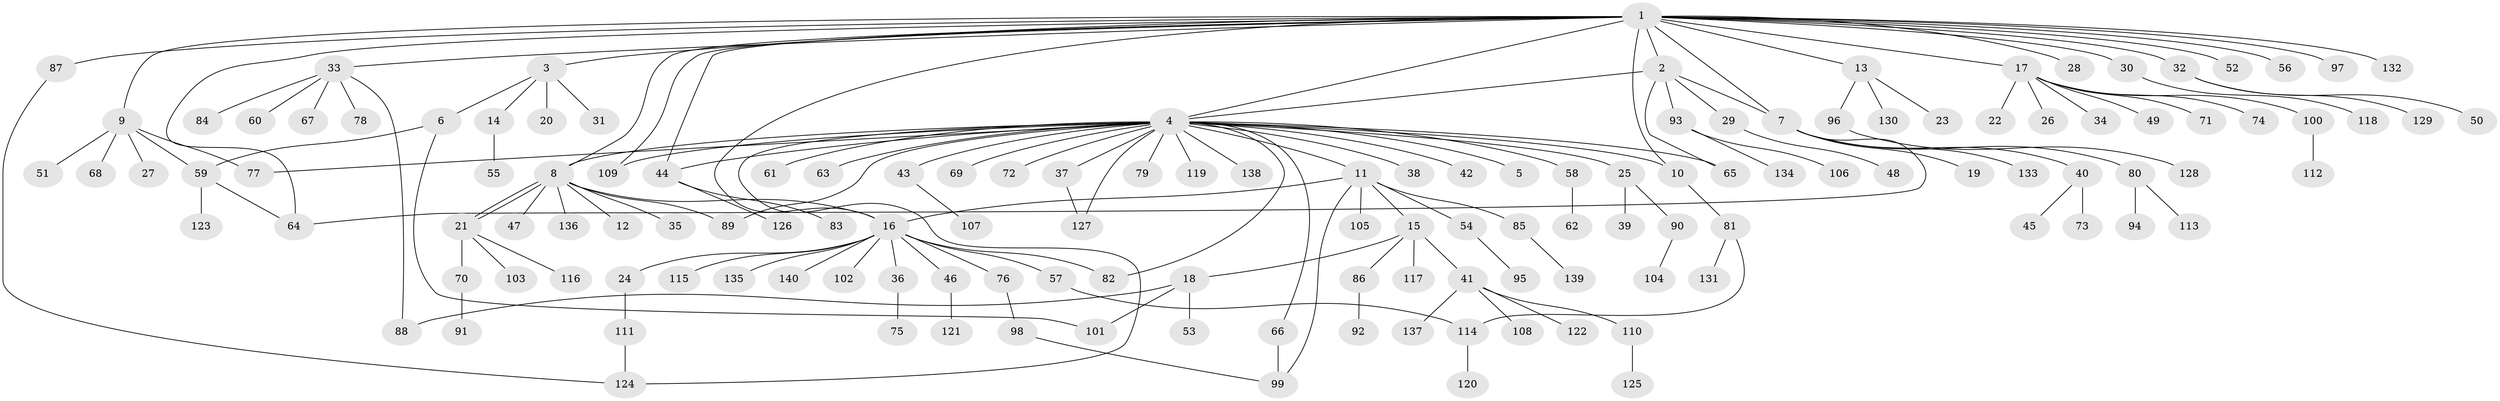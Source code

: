 // Generated by graph-tools (version 1.1) at 2025/26/03/09/25 03:26:09]
// undirected, 140 vertices, 163 edges
graph export_dot {
graph [start="1"]
  node [color=gray90,style=filled];
  1;
  2;
  3;
  4;
  5;
  6;
  7;
  8;
  9;
  10;
  11;
  12;
  13;
  14;
  15;
  16;
  17;
  18;
  19;
  20;
  21;
  22;
  23;
  24;
  25;
  26;
  27;
  28;
  29;
  30;
  31;
  32;
  33;
  34;
  35;
  36;
  37;
  38;
  39;
  40;
  41;
  42;
  43;
  44;
  45;
  46;
  47;
  48;
  49;
  50;
  51;
  52;
  53;
  54;
  55;
  56;
  57;
  58;
  59;
  60;
  61;
  62;
  63;
  64;
  65;
  66;
  67;
  68;
  69;
  70;
  71;
  72;
  73;
  74;
  75;
  76;
  77;
  78;
  79;
  80;
  81;
  82;
  83;
  84;
  85;
  86;
  87;
  88;
  89;
  90;
  91;
  92;
  93;
  94;
  95;
  96;
  97;
  98;
  99;
  100;
  101;
  102;
  103;
  104;
  105;
  106;
  107;
  108;
  109;
  110;
  111;
  112;
  113;
  114;
  115;
  116;
  117;
  118;
  119;
  120;
  121;
  122;
  123;
  124;
  125;
  126;
  127;
  128;
  129;
  130;
  131;
  132;
  133;
  134;
  135;
  136;
  137;
  138;
  139;
  140;
  1 -- 2;
  1 -- 3;
  1 -- 4;
  1 -- 7;
  1 -- 8;
  1 -- 9;
  1 -- 10;
  1 -- 13;
  1 -- 16;
  1 -- 17;
  1 -- 28;
  1 -- 30;
  1 -- 32;
  1 -- 33;
  1 -- 44;
  1 -- 52;
  1 -- 56;
  1 -- 64;
  1 -- 87;
  1 -- 97;
  1 -- 109;
  1 -- 132;
  2 -- 4;
  2 -- 7;
  2 -- 29;
  2 -- 65;
  2 -- 93;
  3 -- 6;
  3 -- 14;
  3 -- 20;
  3 -- 31;
  4 -- 5;
  4 -- 8;
  4 -- 10;
  4 -- 11;
  4 -- 25;
  4 -- 37;
  4 -- 38;
  4 -- 42;
  4 -- 43;
  4 -- 44;
  4 -- 58;
  4 -- 61;
  4 -- 63;
  4 -- 65;
  4 -- 66;
  4 -- 69;
  4 -- 72;
  4 -- 77;
  4 -- 79;
  4 -- 82;
  4 -- 89;
  4 -- 109;
  4 -- 119;
  4 -- 124;
  4 -- 127;
  4 -- 138;
  6 -- 59;
  6 -- 101;
  7 -- 19;
  7 -- 40;
  7 -- 64;
  7 -- 80;
  7 -- 133;
  8 -- 12;
  8 -- 16;
  8 -- 21;
  8 -- 21;
  8 -- 35;
  8 -- 47;
  8 -- 89;
  8 -- 136;
  9 -- 27;
  9 -- 51;
  9 -- 59;
  9 -- 68;
  9 -- 77;
  10 -- 81;
  11 -- 15;
  11 -- 16;
  11 -- 54;
  11 -- 85;
  11 -- 99;
  11 -- 105;
  13 -- 23;
  13 -- 96;
  13 -- 130;
  14 -- 55;
  15 -- 18;
  15 -- 41;
  15 -- 86;
  15 -- 117;
  16 -- 24;
  16 -- 36;
  16 -- 46;
  16 -- 57;
  16 -- 76;
  16 -- 82;
  16 -- 102;
  16 -- 115;
  16 -- 135;
  16 -- 140;
  17 -- 22;
  17 -- 26;
  17 -- 34;
  17 -- 49;
  17 -- 71;
  17 -- 74;
  17 -- 100;
  18 -- 53;
  18 -- 88;
  18 -- 101;
  21 -- 70;
  21 -- 103;
  21 -- 116;
  24 -- 111;
  25 -- 39;
  25 -- 90;
  29 -- 48;
  30 -- 118;
  32 -- 50;
  32 -- 129;
  33 -- 60;
  33 -- 67;
  33 -- 78;
  33 -- 84;
  33 -- 88;
  36 -- 75;
  37 -- 127;
  40 -- 45;
  40 -- 73;
  41 -- 108;
  41 -- 110;
  41 -- 122;
  41 -- 137;
  43 -- 107;
  44 -- 83;
  44 -- 126;
  46 -- 121;
  54 -- 95;
  57 -- 114;
  58 -- 62;
  59 -- 64;
  59 -- 123;
  66 -- 99;
  70 -- 91;
  76 -- 98;
  80 -- 94;
  80 -- 113;
  81 -- 114;
  81 -- 131;
  85 -- 139;
  86 -- 92;
  87 -- 124;
  90 -- 104;
  93 -- 106;
  93 -- 134;
  96 -- 128;
  98 -- 99;
  100 -- 112;
  110 -- 125;
  111 -- 124;
  114 -- 120;
}

